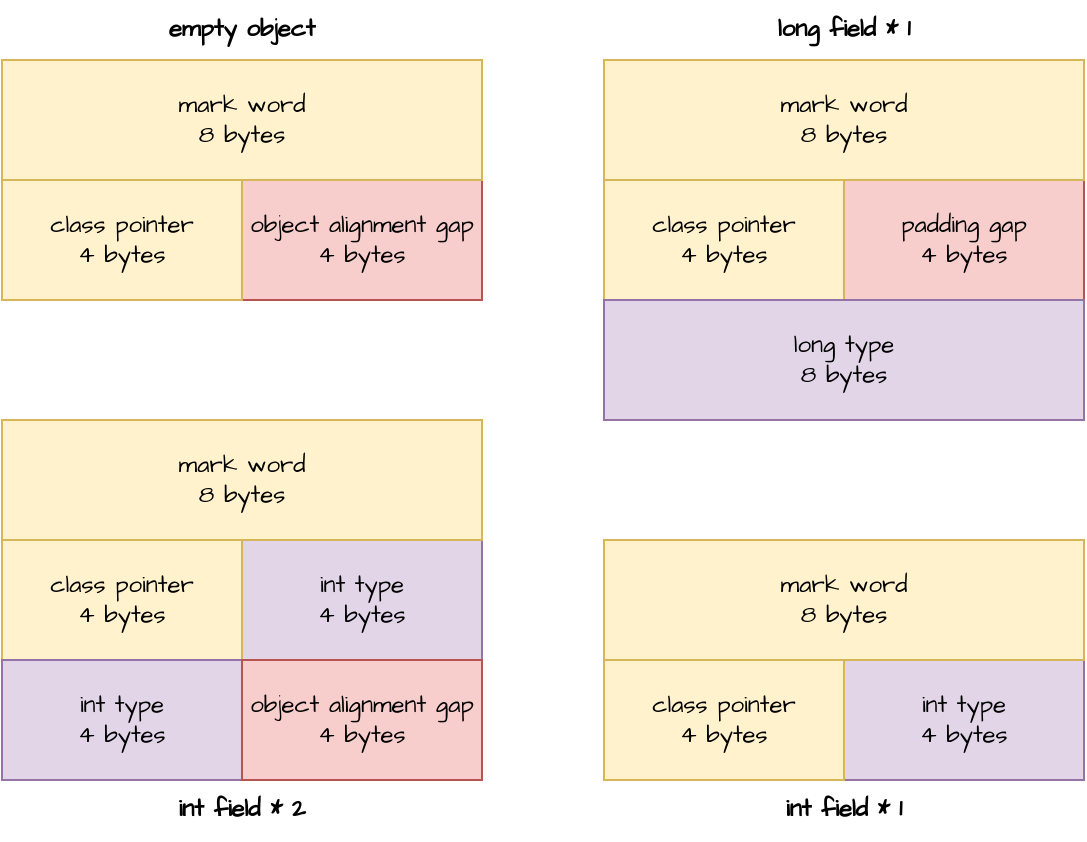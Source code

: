 <mxfile version="17.4.0" type="github"><diagram id="sRGPx8Dw9OSLnpXoAaSd" name="Page-1"><mxGraphModel dx="1115" dy="650" grid="0" gridSize="10" guides="1" tooltips="1" connect="1" arrows="1" fold="1" page="0" pageScale="1" pageWidth="827" pageHeight="1169" math="0" shadow="0"><root><mxCell id="0"/><mxCell id="1" parent="0"/><mxCell id="aINUWiYqgNeumTDdZOTO-10" value="padding gap&lt;br&gt;&lt;div&gt;4 bytes&lt;/div&gt;" style="rounded=0;whiteSpace=wrap;html=1;fontFamily=Architects Daughter;fontSource=https%3A%2F%2Ffonts.googleapis.com%2Fcss%3Ffamily%3DArchitects%2BDaughter;fillColor=#f8cecc;strokeColor=#b85450;" parent="1" vertex="1"><mxGeometry x="90" y="642" width="120" height="60" as="geometry"/></mxCell><mxCell id="aINUWiYqgNeumTDdZOTO-11" value="&lt;div&gt;class pointer&lt;/div&gt;&lt;div&gt;4 bytes&lt;br&gt;&lt;/div&gt;" style="rounded=0;whiteSpace=wrap;html=1;fontFamily=Architects Daughter;fontSource=https%3A%2F%2Ffonts.googleapis.com%2Fcss%3Ffamily%3DArchitects%2BDaughter;fillColor=#fff2cc;strokeColor=#d6b656;" parent="1" vertex="1"><mxGeometry x="-30" y="642" width="120" height="60" as="geometry"/></mxCell><mxCell id="aINUWiYqgNeumTDdZOTO-12" value="&lt;div&gt;mark word&lt;/div&gt;&lt;div&gt;8 bytes&lt;/div&gt;" style="rounded=0;whiteSpace=wrap;html=1;fontFamily=Architects Daughter;fontSource=https%3A%2F%2Ffonts.googleapis.com%2Fcss%3Ffamily%3DArchitects%2BDaughter;fillColor=#fff2cc;strokeColor=#d6b656;" parent="1" vertex="1"><mxGeometry x="-30" y="582" width="240" height="60" as="geometry"/></mxCell><mxCell id="aINUWiYqgNeumTDdZOTO-13" value="&lt;div&gt;long type&lt;br&gt;&lt;/div&gt;&lt;div&gt;8 bytes&lt;/div&gt;" style="rounded=0;whiteSpace=wrap;html=1;fontFamily=Architects Daughter;fontSource=https%3A%2F%2Ffonts.googleapis.com%2Fcss%3Ffamily%3DArchitects%2BDaughter;fillColor=#e1d5e7;strokeColor=#9673a6;" parent="1" vertex="1"><mxGeometry x="-30" y="702" width="240" height="60" as="geometry"/></mxCell><mxCell id="aINUWiYqgNeumTDdZOTO-19" value="object alignment gap&lt;br&gt;&lt;div&gt;4 bytes&lt;/div&gt;" style="rounded=0;whiteSpace=wrap;html=1;fontFamily=Architects Daughter;fontSource=https%3A%2F%2Ffonts.googleapis.com%2Fcss%3Ffamily%3DArchitects%2BDaughter;fillColor=#f8cecc;strokeColor=#b85450;" parent="1" vertex="1"><mxGeometry x="-211" y="642" width="120" height="60" as="geometry"/></mxCell><mxCell id="aINUWiYqgNeumTDdZOTO-20" value="&lt;div&gt;class pointer&lt;/div&gt;&lt;div&gt;4 bytes&lt;br&gt;&lt;/div&gt;" style="rounded=0;whiteSpace=wrap;html=1;fontFamily=Architects Daughter;fontSource=https%3A%2F%2Ffonts.googleapis.com%2Fcss%3Ffamily%3DArchitects%2BDaughter;fillColor=#fff2cc;strokeColor=#d6b656;" parent="1" vertex="1"><mxGeometry x="-331" y="642" width="120" height="60" as="geometry"/></mxCell><mxCell id="aINUWiYqgNeumTDdZOTO-21" value="&lt;div&gt;mark word&lt;br&gt;&lt;/div&gt;&lt;div&gt;8 bytes&lt;/div&gt;" style="rounded=0;whiteSpace=wrap;html=1;fontFamily=Architects Daughter;fontSource=https%3A%2F%2Ffonts.googleapis.com%2Fcss%3Ffamily%3DArchitects%2BDaughter;fillColor=#fff2cc;strokeColor=#d6b656;" parent="1" vertex="1"><mxGeometry x="-331" y="582" width="240" height="60" as="geometry"/></mxCell><mxCell id="aINUWiYqgNeumTDdZOTO-23" value="int type&lt;br&gt;&lt;div&gt;4 bytes&lt;/div&gt;" style="rounded=0;whiteSpace=wrap;html=1;fontFamily=Architects Daughter;fontSource=https%3A%2F%2Ffonts.googleapis.com%2Fcss%3Ffamily%3DArchitects%2BDaughter;fillColor=#e1d5e7;strokeColor=#9673a6;" parent="1" vertex="1"><mxGeometry x="90" y="882" width="120" height="60" as="geometry"/></mxCell><mxCell id="aINUWiYqgNeumTDdZOTO-24" value="&lt;div&gt;class pointer&lt;/div&gt;&lt;div&gt;4 bytes&lt;br&gt;&lt;/div&gt;" style="rounded=0;whiteSpace=wrap;html=1;fontFamily=Architects Daughter;fontSource=https%3A%2F%2Ffonts.googleapis.com%2Fcss%3Ffamily%3DArchitects%2BDaughter;fillColor=#fff2cc;strokeColor=#d6b656;" parent="1" vertex="1"><mxGeometry x="-30" y="882" width="120" height="60" as="geometry"/></mxCell><mxCell id="aINUWiYqgNeumTDdZOTO-25" value="&lt;div&gt;mark word&lt;/div&gt;&lt;div&gt;8 bytes&lt;/div&gt;" style="rounded=0;whiteSpace=wrap;html=1;fontFamily=Architects Daughter;fontSource=https%3A%2F%2Ffonts.googleapis.com%2Fcss%3Ffamily%3DArchitects%2BDaughter;fillColor=#fff2cc;strokeColor=#d6b656;" parent="1" vertex="1"><mxGeometry x="-30" y="822" width="240" height="60" as="geometry"/></mxCell><mxCell id="aINUWiYqgNeumTDdZOTO-26" value="int type&lt;br&gt;&lt;div&gt;4 bytes&lt;/div&gt;" style="rounded=0;whiteSpace=wrap;html=1;fontFamily=Architects Daughter;fontSource=https%3A%2F%2Ffonts.googleapis.com%2Fcss%3Ffamily%3DArchitects%2BDaughter;fillColor=#e1d5e7;strokeColor=#9673a6;" parent="1" vertex="1"><mxGeometry x="-211" y="822" width="120" height="60" as="geometry"/></mxCell><mxCell id="aINUWiYqgNeumTDdZOTO-27" value="&lt;div&gt;class pointer&lt;/div&gt;&lt;div&gt;4 bytes&lt;br&gt;&lt;/div&gt;" style="rounded=0;whiteSpace=wrap;html=1;fontFamily=Architects Daughter;fontSource=https%3A%2F%2Ffonts.googleapis.com%2Fcss%3Ffamily%3DArchitects%2BDaughter;fillColor=#fff2cc;strokeColor=#d6b656;" parent="1" vertex="1"><mxGeometry x="-331" y="822" width="120" height="60" as="geometry"/></mxCell><mxCell id="aINUWiYqgNeumTDdZOTO-28" value="&lt;div&gt;mark word&lt;/div&gt;&lt;div&gt;8 bytes&lt;/div&gt;" style="rounded=0;whiteSpace=wrap;html=1;fontFamily=Architects Daughter;fontSource=https%3A%2F%2Ffonts.googleapis.com%2Fcss%3Ffamily%3DArchitects%2BDaughter;fillColor=#fff2cc;strokeColor=#d6b656;" parent="1" vertex="1"><mxGeometry x="-331" y="762" width="240" height="60" as="geometry"/></mxCell><mxCell id="aINUWiYqgNeumTDdZOTO-30" value="int type&lt;br&gt;&lt;div&gt;4 bytes&lt;/div&gt;" style="rounded=0;whiteSpace=wrap;html=1;fontFamily=Architects Daughter;fontSource=https%3A%2F%2Ffonts.googleapis.com%2Fcss%3Ffamily%3DArchitects%2BDaughter;fillColor=#e1d5e7;strokeColor=#9673a6;" parent="1" vertex="1"><mxGeometry x="-331" y="882" width="120" height="60" as="geometry"/></mxCell><mxCell id="aINUWiYqgNeumTDdZOTO-32" value="object alignment gap&lt;br&gt;&lt;div&gt;4 bytes&lt;/div&gt;" style="rounded=0;whiteSpace=wrap;html=1;fontFamily=Architects Daughter;fontSource=https%3A%2F%2Ffonts.googleapis.com%2Fcss%3Ffamily%3DArchitects%2BDaughter;fillColor=#f8cecc;strokeColor=#b85450;" parent="1" vertex="1"><mxGeometry x="-211" y="882" width="120" height="60" as="geometry"/></mxCell><mxCell id="aINUWiYqgNeumTDdZOTO-33" value="empty object" style="text;html=1;strokeColor=none;fillColor=none;align=center;verticalAlign=middle;whiteSpace=wrap;rounded=0;fontFamily=Architects Daughter;fontSource=https%3A%2F%2Ffonts.googleapis.com%2Fcss%3Ffamily%3DArchitects%2BDaughter;fontStyle=1" parent="1" vertex="1"><mxGeometry x="-331" y="552" width="240" height="30" as="geometry"/></mxCell><mxCell id="aINUWiYqgNeumTDdZOTO-34" value="long field * 1" style="text;html=1;strokeColor=none;fillColor=none;align=center;verticalAlign=middle;whiteSpace=wrap;rounded=0;fontFamily=Architects Daughter;fontSource=https%3A%2F%2Ffonts.googleapis.com%2Fcss%3Ffamily%3DArchitects%2BDaughter;fontStyle=1" parent="1" vertex="1"><mxGeometry x="-30" y="552" width="240" height="30" as="geometry"/></mxCell><mxCell id="aINUWiYqgNeumTDdZOTO-35" value="int field * 2" style="text;html=1;strokeColor=none;fillColor=none;align=center;verticalAlign=middle;whiteSpace=wrap;rounded=0;fontFamily=Architects Daughter;fontSource=https%3A%2F%2Ffonts.googleapis.com%2Fcss%3Ffamily%3DArchitects%2BDaughter;fontStyle=1" parent="1" vertex="1"><mxGeometry x="-331" y="942" width="240" height="30" as="geometry"/></mxCell><mxCell id="aINUWiYqgNeumTDdZOTO-36" value="int field * 1" style="text;html=1;strokeColor=none;fillColor=none;align=center;verticalAlign=middle;whiteSpace=wrap;rounded=0;fontFamily=Architects Daughter;fontSource=https%3A%2F%2Ffonts.googleapis.com%2Fcss%3Ffamily%3DArchitects%2BDaughter;fontStyle=1" parent="1" vertex="1"><mxGeometry x="-30" y="942" width="240" height="30" as="geometry"/></mxCell></root></mxGraphModel></diagram></mxfile>